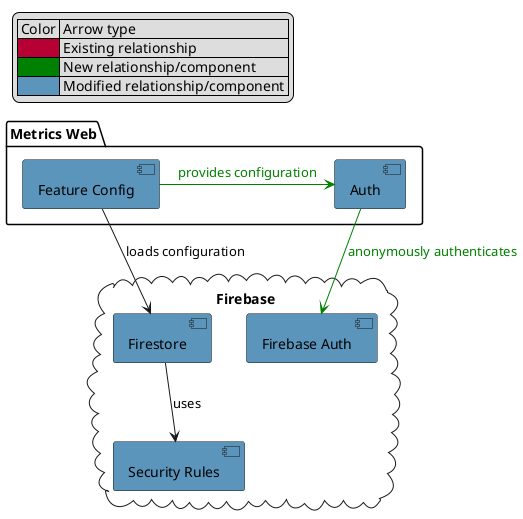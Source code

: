 @startuml public_dashboard_components

legend top left
    | Color | Arrow type |
    |<#B70033>| Existing relationship |
    |<#Green>| New relationship/component |
    |<#5B95BB>| Modified relationship/component |
endlegend


package "Metrics Web" {
    component "Auth" as auth #5B95BB
    component "Feature Config" as feature_config #5B95BB
}

cloud "Firebase" {
    component "Firestore" as firestore #5B95BB
    component "Security Rules" as rules #5B95BB
    component "Firebase Auth" as firebase_auth #5B95BB
}

feature_config --> firestore : loads configuration
feature_config -[#Green]right-> auth : <color:green>provides configuration

auth -[#Green]-> firebase_auth : <color:green>anonymously authenticates

firestore --> rules : uses

@enduml
